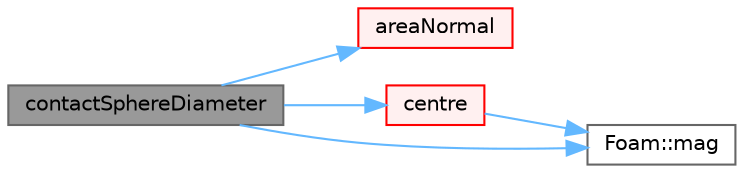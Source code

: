 digraph "contactSphereDiameter"
{
 // LATEX_PDF_SIZE
  bgcolor="transparent";
  edge [fontname=Helvetica,fontsize=10,labelfontname=Helvetica,labelfontsize=10];
  node [fontname=Helvetica,fontsize=10,shape=box,height=0.2,width=0.4];
  rankdir="LR";
  Node1 [id="Node000001",label="contactSphereDiameter",height=0.2,width=0.4,color="gray40", fillcolor="grey60", style="filled", fontcolor="black",tooltip=" "];
  Node1 -> Node2 [id="edge1_Node000001_Node000002",color="steelblue1",style="solid",tooltip=" "];
  Node2 [id="Node000002",label="areaNormal",height=0.2,width=0.4,color="red", fillcolor="#FFF0F0", style="filled",URL="$classFoam_1_1face.html#acd3e35132562e3ca71e59b0e8225febe",tooltip=" "];
  Node1 -> Node4 [id="edge2_Node000001_Node000004",color="steelblue1",style="solid",tooltip=" "];
  Node4 [id="Node000004",label="centre",height=0.2,width=0.4,color="red", fillcolor="#FFF0F0", style="filled",URL="$classFoam_1_1face.html#a769234b3e385f7ff7263f990396b2304",tooltip=" "];
  Node4 -> Node6 [id="edge3_Node000004_Node000006",color="steelblue1",style="solid",tooltip=" "];
  Node6 [id="Node000006",label="Foam::mag",height=0.2,width=0.4,color="grey40", fillcolor="white", style="filled",URL="$namespaceFoam.html#a8ac5b57f98f906c36b8a4e989a77dbba",tooltip=" "];
  Node1 -> Node6 [id="edge4_Node000001_Node000006",color="steelblue1",style="solid",tooltip=" "];
}
